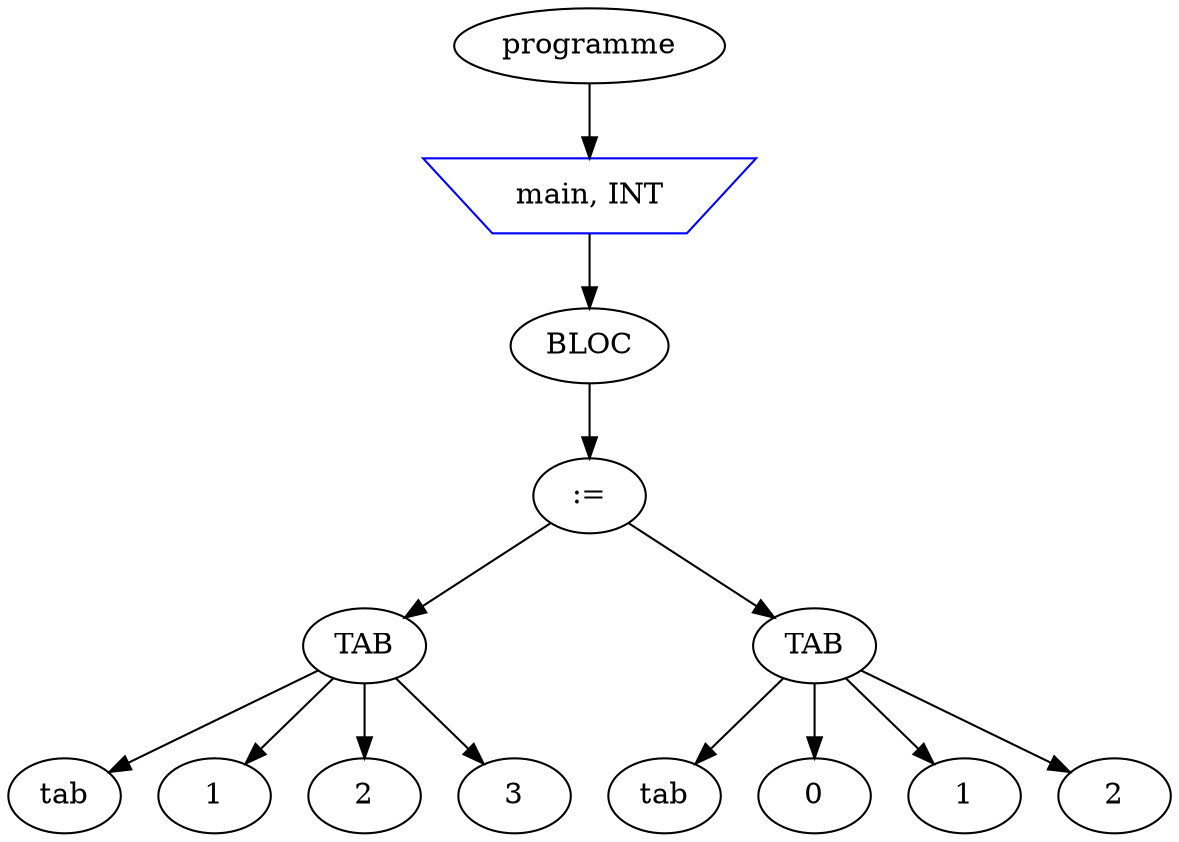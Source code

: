 digraph exempleminiC {
	node_0 [label ="programme"]
	node_1 [label ="main, INT" shape=invtrapezium color=blue]
	node_2 [label ="BLOC"]
	node_3 [label =":="]
	node_4 [label ="TAB"]
	node_5 [label ="tab"]
	node_6 [label ="1"]
	node_7 [label ="2"]
	node_8 [label ="3"]
	node_9 [label ="TAB"]
	node_10 [label ="tab"]
	node_11 [label ="0"]
	node_12 [label ="1"]
	node_13 [label ="2"]
	node_0 -> node_1
	node_1 -> node_2
	node_2 -> node_3
	node_3 -> node_4
	node_4 -> node_5
	node_4 -> node_6
	node_4 -> node_7
	node_4 -> node_8
	node_3 -> node_9
	node_9 -> node_10
	node_9 -> node_11
	node_9 -> node_12
	node_9 -> node_13

}